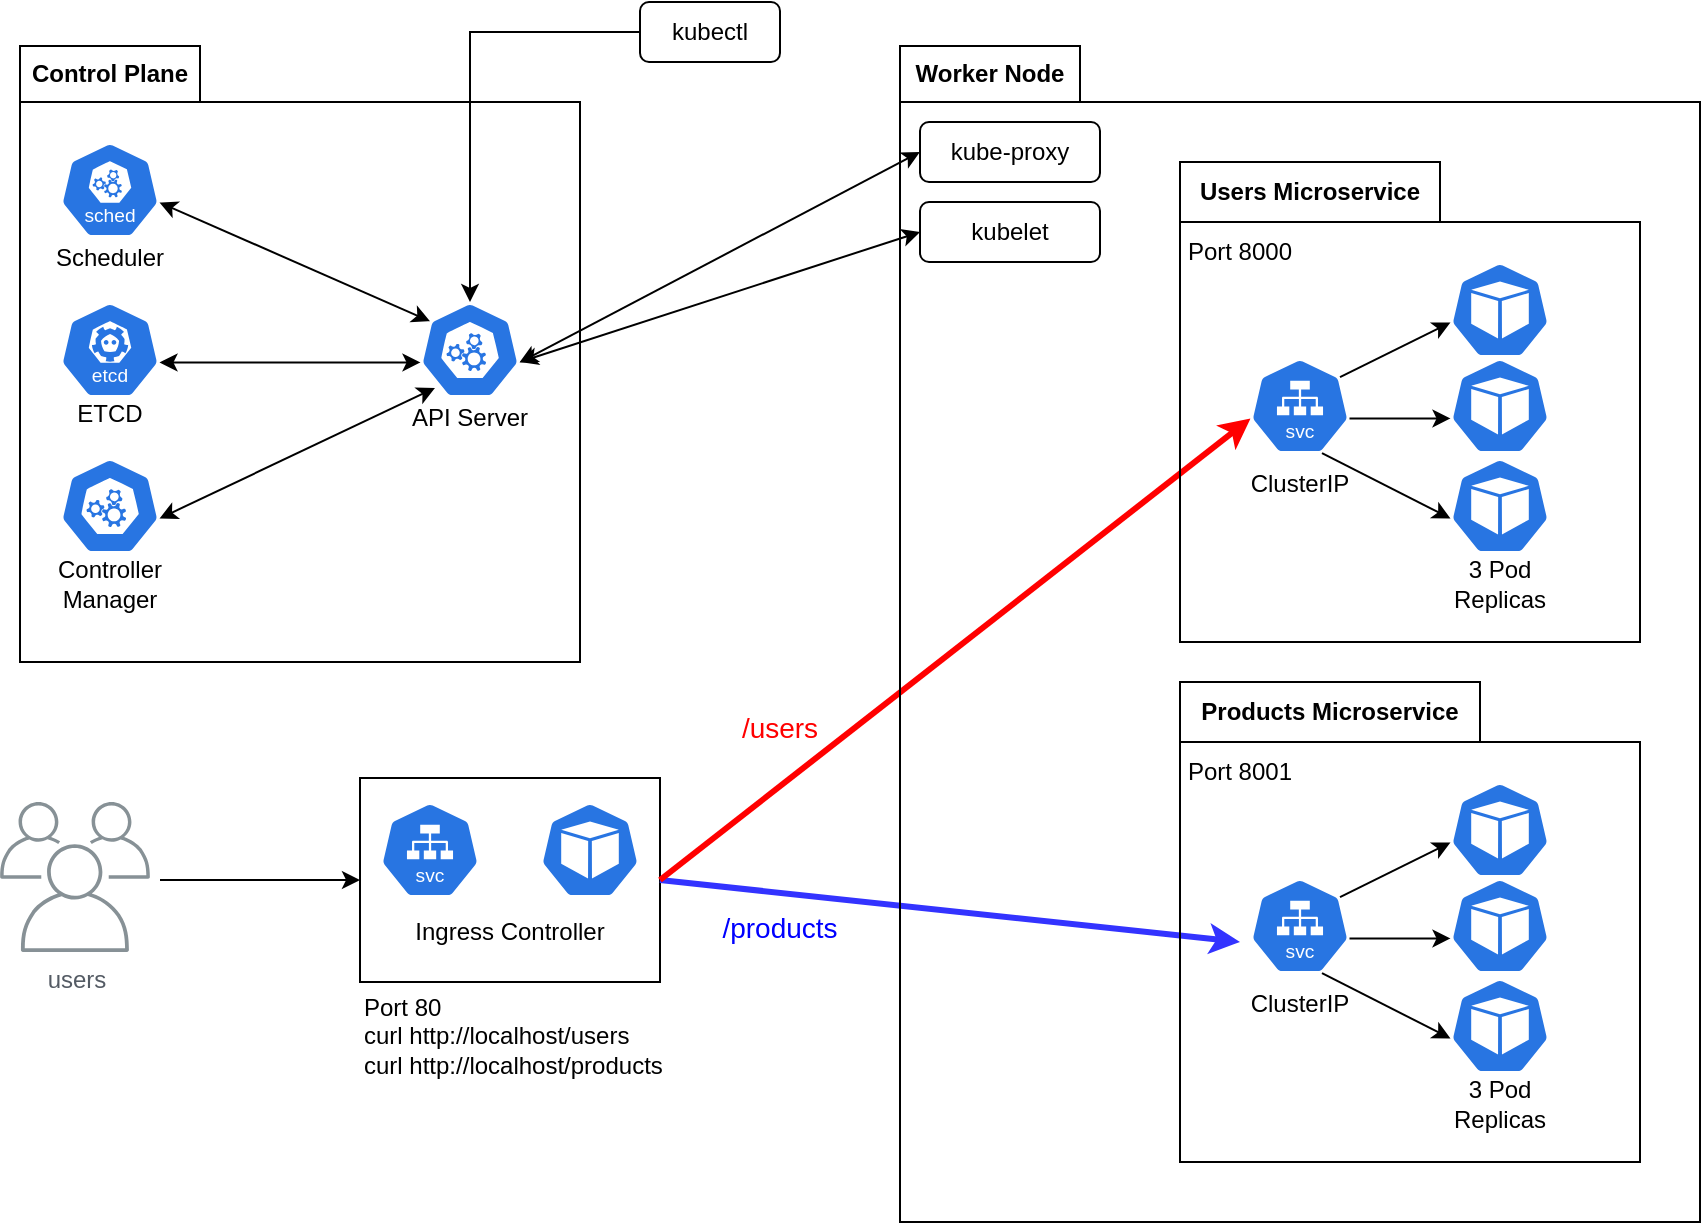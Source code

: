 <mxfile version="28.0.3">
  <diagram name="Page-1" id="k3DbXePWlOceQ9xx1HbZ">
    <mxGraphModel dx="1358" dy="752" grid="0" gridSize="10" guides="1" tooltips="1" connect="1" arrows="1" fold="1" page="0" pageScale="1" pageWidth="827" pageHeight="1169" math="0" shadow="0">
      <root>
        <mxCell id="0" />
        <mxCell id="1" parent="0" />
        <mxCell id="hLDjwyZq5HZMQ2KMxdSn-28" value="kubectl" style="rounded=1;whiteSpace=wrap;html=1;" vertex="1" parent="1">
          <mxGeometry x="360" y="60" width="70" height="30" as="geometry" />
        </mxCell>
        <mxCell id="hLDjwyZq5HZMQ2KMxdSn-29" value="" style="endArrow=classic;html=1;rounded=0;exitX=0;exitY=0.5;exitDx=0;exitDy=0;entryX=0.5;entryY=0;entryDx=0;entryDy=0;entryPerimeter=0;" edge="1" parent="1" source="hLDjwyZq5HZMQ2KMxdSn-28" target="hLDjwyZq5HZMQ2KMxdSn-1">
          <mxGeometry width="50" height="50" relative="1" as="geometry">
            <mxPoint x="390" y="270" as="sourcePoint" />
            <mxPoint x="440" y="220" as="targetPoint" />
            <Array as="points">
              <mxPoint x="275" y="75" />
            </Array>
          </mxGeometry>
        </mxCell>
        <mxCell id="hLDjwyZq5HZMQ2KMxdSn-37" value="" style="group" vertex="1" connectable="0" parent="1">
          <mxGeometry x="230" y="460" width="140" height="90" as="geometry" />
        </mxCell>
        <mxCell id="hLDjwyZq5HZMQ2KMxdSn-34" value="" style="aspect=fixed;sketch=0;html=1;dashed=0;whitespace=wrap;verticalLabelPosition=bottom;verticalAlign=top;fillColor=#2875E2;strokeColor=#ffffff;points=[[0.005,0.63,0],[0.1,0.2,0],[0.9,0.2,0],[0.5,0,0],[0.995,0.63,0],[0.72,0.99,0],[0.5,1,0],[0.28,0.99,0]];shape=mxgraph.kubernetes.icon2;kubernetesLabel=1;prIcon=svc" vertex="1" parent="hLDjwyZq5HZMQ2KMxdSn-37">
          <mxGeometry width="50" height="48" as="geometry" />
        </mxCell>
        <mxCell id="hLDjwyZq5HZMQ2KMxdSn-35" value="" style="aspect=fixed;sketch=0;html=1;dashed=0;whitespace=wrap;verticalLabelPosition=bottom;verticalAlign=top;fillColor=#2875E2;strokeColor=#ffffff;points=[[0.005,0.63,0],[0.1,0.2,0],[0.9,0.2,0],[0.5,0,0],[0.995,0.63,0],[0.72,0.99,0],[0.5,1,0],[0.28,0.99,0]];shape=mxgraph.kubernetes.icon2;prIcon=pod" vertex="1" parent="hLDjwyZq5HZMQ2KMxdSn-37">
          <mxGeometry x="80" width="50" height="48" as="geometry" />
        </mxCell>
        <mxCell id="hLDjwyZq5HZMQ2KMxdSn-36" value="Ingress Controller" style="text;html=1;align=center;verticalAlign=middle;whiteSpace=wrap;rounded=0;" vertex="1" parent="hLDjwyZq5HZMQ2KMxdSn-37">
          <mxGeometry y="50" width="130" height="30" as="geometry" />
        </mxCell>
        <mxCell id="hLDjwyZq5HZMQ2KMxdSn-104" value="" style="rounded=0;whiteSpace=wrap;html=1;fillColor=none;" vertex="1" parent="hLDjwyZq5HZMQ2KMxdSn-37">
          <mxGeometry x="-10" y="-12" width="150" height="102" as="geometry" />
        </mxCell>
        <mxCell id="hLDjwyZq5HZMQ2KMxdSn-111" value="&lt;font style=&quot;font-size: 14px; color: rgb(255, 0, 0);&quot;&gt;/users&lt;/font&gt;" style="text;html=1;align=center;verticalAlign=middle;whiteSpace=wrap;rounded=0;" vertex="1" parent="1">
          <mxGeometry x="400" y="410" width="60" height="25" as="geometry" />
        </mxCell>
        <mxCell id="hLDjwyZq5HZMQ2KMxdSn-112" value="&lt;font style=&quot;font-size: 14px; color: rgb(0, 0, 255);&quot;&gt;/products&lt;/font&gt;" style="text;html=1;align=center;verticalAlign=middle;whiteSpace=wrap;rounded=0;" vertex="1" parent="1">
          <mxGeometry x="400" y="510" width="60" height="25" as="geometry" />
        </mxCell>
        <mxCell id="hLDjwyZq5HZMQ2KMxdSn-110" value="" style="endArrow=classic;html=1;rounded=0;exitX=1;exitY=0.5;exitDx=0;exitDy=0;strokeColor=#3333FF;strokeWidth=3;" edge="1" parent="1" source="hLDjwyZq5HZMQ2KMxdSn-104">
          <mxGeometry width="50" height="50" relative="1" as="geometry">
            <mxPoint x="605" y="610" as="sourcePoint" />
            <mxPoint x="660" y="530" as="targetPoint" />
          </mxGeometry>
        </mxCell>
        <mxCell id="hLDjwyZq5HZMQ2KMxdSn-109" value="" style="endArrow=classic;html=1;rounded=0;exitX=1;exitY=0.5;exitDx=0;exitDy=0;fillColor=#f8cecc;strokeColor=#FF0000;strokeWidth=3;entryX=0.005;entryY=0.63;entryDx=0;entryDy=0;entryPerimeter=0;" edge="1" parent="1" source="hLDjwyZq5HZMQ2KMxdSn-104" target="hLDjwyZq5HZMQ2KMxdSn-38">
          <mxGeometry width="50" height="50" relative="1" as="geometry">
            <mxPoint x="590" y="490" as="sourcePoint" />
            <mxPoint x="640" y="440" as="targetPoint" />
          </mxGeometry>
        </mxCell>
        <mxCell id="hLDjwyZq5HZMQ2KMxdSn-116" value="" style="endArrow=classic;startArrow=classic;html=1;rounded=0;entryX=0.995;entryY=0.63;entryDx=0;entryDy=0;entryPerimeter=0;exitX=0;exitY=0.5;exitDx=0;exitDy=0;" edge="1" parent="1" source="hLDjwyZq5HZMQ2KMxdSn-106" target="hLDjwyZq5HZMQ2KMxdSn-1">
          <mxGeometry width="50" height="50" relative="1" as="geometry">
            <mxPoint x="430" y="460" as="sourcePoint" />
            <mxPoint x="480" y="410" as="targetPoint" />
          </mxGeometry>
        </mxCell>
        <mxCell id="hLDjwyZq5HZMQ2KMxdSn-117" value="" style="endArrow=classic;startArrow=classic;html=1;rounded=0;exitX=0;exitY=0.5;exitDx=0;exitDy=0;" edge="1" parent="1" source="hLDjwyZq5HZMQ2KMxdSn-107">
          <mxGeometry width="50" height="50" relative="1" as="geometry">
            <mxPoint x="430" y="460" as="sourcePoint" />
            <mxPoint x="300" y="240" as="targetPoint" />
          </mxGeometry>
        </mxCell>
        <mxCell id="hLDjwyZq5HZMQ2KMxdSn-118" value="users" style="sketch=0;outlineConnect=0;gradientColor=none;fontColor=#545B64;strokeColor=none;fillColor=#879196;dashed=0;verticalLabelPosition=bottom;verticalAlign=top;align=center;html=1;fontSize=12;fontStyle=0;aspect=fixed;shape=mxgraph.aws4.illustration_users;pointerEvents=1" vertex="1" parent="1">
          <mxGeometry x="40" y="460" width="75" height="75" as="geometry" />
        </mxCell>
        <mxCell id="hLDjwyZq5HZMQ2KMxdSn-119" value="" style="endArrow=classic;html=1;rounded=0;entryX=0;entryY=0.5;entryDx=0;entryDy=0;" edge="1" parent="1" target="hLDjwyZq5HZMQ2KMxdSn-104">
          <mxGeometry width="50" height="50" relative="1" as="geometry">
            <mxPoint x="120" y="499" as="sourcePoint" />
            <mxPoint x="480" y="440" as="targetPoint" />
          </mxGeometry>
        </mxCell>
        <mxCell id="hLDjwyZq5HZMQ2KMxdSn-122" value="" style="group" vertex="1" connectable="0" parent="1">
          <mxGeometry x="50" y="82" width="280" height="308" as="geometry" />
        </mxCell>
        <mxCell id="hLDjwyZq5HZMQ2KMxdSn-4" value="" style="group" vertex="1" connectable="0" parent="hLDjwyZq5HZMQ2KMxdSn-122">
          <mxGeometry x="190" y="128" width="70" height="78" as="geometry" />
        </mxCell>
        <mxCell id="hLDjwyZq5HZMQ2KMxdSn-1" value="" style="aspect=fixed;sketch=0;html=1;dashed=0;whitespace=wrap;verticalLabelPosition=bottom;verticalAlign=top;fillColor=#2875E2;strokeColor=#ffffff;points=[[0.005,0.63,0],[0.1,0.2,0],[0.9,0.2,0],[0.5,0,0],[0.995,0.63,0],[0.72,0.99,0],[0.5,1,0],[0.28,0.99,0]];shape=mxgraph.kubernetes.icon2;prIcon=api" vertex="1" parent="hLDjwyZq5HZMQ2KMxdSn-4">
          <mxGeometry x="10" width="50" height="48" as="geometry" />
        </mxCell>
        <mxCell id="hLDjwyZq5HZMQ2KMxdSn-3" value="API Server" style="text;html=1;align=center;verticalAlign=middle;whiteSpace=wrap;rounded=0;" vertex="1" parent="hLDjwyZq5HZMQ2KMxdSn-4">
          <mxGeometry y="43" width="70" height="30" as="geometry" />
        </mxCell>
        <mxCell id="hLDjwyZq5HZMQ2KMxdSn-11" value="" style="group" vertex="1" connectable="0" parent="hLDjwyZq5HZMQ2KMxdSn-122">
          <mxGeometry x="10" y="206" width="70" height="78" as="geometry" />
        </mxCell>
        <mxCell id="hLDjwyZq5HZMQ2KMxdSn-9" value="" style="aspect=fixed;sketch=0;html=1;dashed=0;whitespace=wrap;verticalLabelPosition=bottom;verticalAlign=top;fillColor=#2875E2;strokeColor=#ffffff;points=[[0.005,0.63,0],[0.1,0.2,0],[0.9,0.2,0],[0.5,0,0],[0.995,0.63,0],[0.72,0.99,0],[0.5,1,0],[0.28,0.99,0]];shape=mxgraph.kubernetes.icon2;prIcon=c_m" vertex="1" parent="hLDjwyZq5HZMQ2KMxdSn-11">
          <mxGeometry x="10" width="50" height="48" as="geometry" />
        </mxCell>
        <mxCell id="hLDjwyZq5HZMQ2KMxdSn-10" value="Controller Manager" style="text;html=1;align=center;verticalAlign=middle;whiteSpace=wrap;rounded=0;" vertex="1" parent="hLDjwyZq5HZMQ2KMxdSn-11">
          <mxGeometry y="48" width="70" height="30" as="geometry" />
        </mxCell>
        <mxCell id="hLDjwyZq5HZMQ2KMxdSn-13" value="" style="group" vertex="1" connectable="0" parent="hLDjwyZq5HZMQ2KMxdSn-122">
          <mxGeometry x="10" y="48" width="70" height="78" as="geometry" />
        </mxCell>
        <mxCell id="hLDjwyZq5HZMQ2KMxdSn-7" value="" style="aspect=fixed;sketch=0;html=1;dashed=0;whitespace=wrap;verticalLabelPosition=bottom;verticalAlign=top;fillColor=#2875E2;strokeColor=#ffffff;points=[[0.005,0.63,0],[0.1,0.2,0],[0.9,0.2,0],[0.5,0,0],[0.995,0.63,0],[0.72,0.99,0],[0.5,1,0],[0.28,0.99,0]];shape=mxgraph.kubernetes.icon2;kubernetesLabel=1;prIcon=sched" vertex="1" parent="hLDjwyZq5HZMQ2KMxdSn-13">
          <mxGeometry x="10" width="50" height="48" as="geometry" />
        </mxCell>
        <mxCell id="hLDjwyZq5HZMQ2KMxdSn-8" value="Scheduler" style="text;html=1;align=center;verticalAlign=middle;whiteSpace=wrap;rounded=0;" vertex="1" parent="hLDjwyZq5HZMQ2KMxdSn-13">
          <mxGeometry y="43" width="70" height="30" as="geometry" />
        </mxCell>
        <mxCell id="hLDjwyZq5HZMQ2KMxdSn-14" value="" style="endArrow=classic;startArrow=classic;html=1;rounded=0;entryX=0.995;entryY=0.63;entryDx=0;entryDy=0;entryPerimeter=0;exitX=0.1;exitY=0.2;exitDx=0;exitDy=0;exitPerimeter=0;" edge="1" parent="hLDjwyZq5HZMQ2KMxdSn-122" source="hLDjwyZq5HZMQ2KMxdSn-1" target="hLDjwyZq5HZMQ2KMxdSn-7">
          <mxGeometry width="50" height="50" relative="1" as="geometry">
            <mxPoint x="340" y="188" as="sourcePoint" />
            <mxPoint x="390" y="138" as="targetPoint" />
          </mxGeometry>
        </mxCell>
        <mxCell id="hLDjwyZq5HZMQ2KMxdSn-22" value="" style="group" vertex="1" connectable="0" parent="hLDjwyZq5HZMQ2KMxdSn-122">
          <mxGeometry x="15" y="128" width="60" height="71" as="geometry" />
        </mxCell>
        <mxCell id="hLDjwyZq5HZMQ2KMxdSn-27" value="" style="group" vertex="1" connectable="0" parent="hLDjwyZq5HZMQ2KMxdSn-22">
          <mxGeometry width="60" height="71" as="geometry" />
        </mxCell>
        <mxCell id="hLDjwyZq5HZMQ2KMxdSn-21" value="ETCD" style="text;html=1;align=center;verticalAlign=middle;whiteSpace=wrap;rounded=0;" vertex="1" parent="hLDjwyZq5HZMQ2KMxdSn-27">
          <mxGeometry y="41" width="60" height="30" as="geometry" />
        </mxCell>
        <mxCell id="hLDjwyZq5HZMQ2KMxdSn-26" value="" style="aspect=fixed;sketch=0;html=1;dashed=0;whitespace=wrap;verticalLabelPosition=bottom;verticalAlign=top;fillColor=#2875E2;strokeColor=#ffffff;points=[[0.005,0.63,0],[0.1,0.2,0],[0.9,0.2,0],[0.5,0,0],[0.995,0.63,0],[0.72,0.99,0],[0.5,1,0],[0.28,0.99,0]];shape=mxgraph.kubernetes.icon2;kubernetesLabel=1;prIcon=etcd" vertex="1" parent="hLDjwyZq5HZMQ2KMxdSn-27">
          <mxGeometry x="5" width="50" height="48" as="geometry" />
        </mxCell>
        <mxCell id="hLDjwyZq5HZMQ2KMxdSn-24" value="" style="endArrow=classic;startArrow=classic;html=1;rounded=0;exitX=0.995;exitY=0.63;exitDx=0;exitDy=0;exitPerimeter=0;entryX=0.005;entryY=0.63;entryDx=0;entryDy=0;entryPerimeter=0;" edge="1" parent="hLDjwyZq5HZMQ2KMxdSn-122" target="hLDjwyZq5HZMQ2KMxdSn-1">
          <mxGeometry width="50" height="50" relative="1" as="geometry">
            <mxPoint x="69.75" y="158.24" as="sourcePoint" />
            <mxPoint x="390" y="138" as="targetPoint" />
          </mxGeometry>
        </mxCell>
        <mxCell id="hLDjwyZq5HZMQ2KMxdSn-25" value="" style="endArrow=classic;startArrow=classic;html=1;rounded=0;exitX=0.995;exitY=0.63;exitDx=0;exitDy=0;exitPerimeter=0;entryX=0.25;entryY=0;entryDx=0;entryDy=0;" edge="1" parent="hLDjwyZq5HZMQ2KMxdSn-122" source="hLDjwyZq5HZMQ2KMxdSn-9" target="hLDjwyZq5HZMQ2KMxdSn-3">
          <mxGeometry width="50" height="50" relative="1" as="geometry">
            <mxPoint x="340" y="188" as="sourcePoint" />
            <mxPoint x="390" y="138" as="targetPoint" />
          </mxGeometry>
        </mxCell>
        <mxCell id="hLDjwyZq5HZMQ2KMxdSn-120" value="" style="whiteSpace=wrap;html=1;aspect=fixed;fillColor=none;" vertex="1" parent="hLDjwyZq5HZMQ2KMxdSn-122">
          <mxGeometry y="28" width="280" height="280" as="geometry" />
        </mxCell>
        <mxCell id="hLDjwyZq5HZMQ2KMxdSn-121" value="&lt;b&gt;Control Plane&lt;/b&gt;" style="text;html=1;align=center;verticalAlign=middle;whiteSpace=wrap;rounded=0;strokeColor=default;" vertex="1" parent="hLDjwyZq5HZMQ2KMxdSn-122">
          <mxGeometry width="90" height="28" as="geometry" />
        </mxCell>
        <mxCell id="hLDjwyZq5HZMQ2KMxdSn-123" value="" style="group" vertex="1" connectable="0" parent="1">
          <mxGeometry x="490" y="82" width="400" height="588" as="geometry" />
        </mxCell>
        <mxCell id="hLDjwyZq5HZMQ2KMxdSn-114" value="&lt;b&gt;Worker Node&lt;/b&gt;" style="text;html=1;align=center;verticalAlign=middle;whiteSpace=wrap;rounded=0;strokeColor=default;" vertex="1" parent="hLDjwyZq5HZMQ2KMxdSn-123">
          <mxGeometry width="90" height="28" as="geometry" />
        </mxCell>
        <mxCell id="hLDjwyZq5HZMQ2KMxdSn-92" value="" style="rounded=0;whiteSpace=wrap;html=1;fillColor=none;" vertex="1" parent="hLDjwyZq5HZMQ2KMxdSn-123">
          <mxGeometry x="140" y="348" width="230" height="210" as="geometry" />
        </mxCell>
        <mxCell id="hLDjwyZq5HZMQ2KMxdSn-94" value="" style="aspect=fixed;sketch=0;html=1;dashed=0;whitespace=wrap;verticalLabelPosition=bottom;verticalAlign=top;fillColor=#2875E2;strokeColor=#ffffff;points=[[0.005,0.63,0],[0.1,0.2,0],[0.9,0.2,0],[0.5,0,0],[0.995,0.63,0],[0.72,0.99,0],[0.5,1,0],[0.28,0.99,0]];shape=mxgraph.kubernetes.icon2;kubernetesLabel=1;prIcon=svc" vertex="1" parent="hLDjwyZq5HZMQ2KMxdSn-123">
          <mxGeometry x="175" y="416" width="50" height="48" as="geometry" />
        </mxCell>
        <mxCell id="hLDjwyZq5HZMQ2KMxdSn-95" value="" style="aspect=fixed;sketch=0;html=1;dashed=0;whitespace=wrap;verticalLabelPosition=bottom;verticalAlign=top;fillColor=#2875E2;strokeColor=#ffffff;points=[[0.005,0.63,0],[0.1,0.2,0],[0.9,0.2,0],[0.5,0,0],[0.995,0.63,0],[0.72,0.99,0],[0.5,1,0],[0.28,0.99,0]];shape=mxgraph.kubernetes.icon2;prIcon=pod" vertex="1" parent="hLDjwyZq5HZMQ2KMxdSn-123">
          <mxGeometry x="275" y="466" width="50" height="48" as="geometry" />
        </mxCell>
        <mxCell id="hLDjwyZq5HZMQ2KMxdSn-96" value="" style="aspect=fixed;sketch=0;html=1;dashed=0;whitespace=wrap;verticalLabelPosition=bottom;verticalAlign=top;fillColor=#2875E2;strokeColor=#ffffff;points=[[0.005,0.63,0],[0.1,0.2,0],[0.9,0.2,0],[0.5,0,0],[0.995,0.63,0],[0.72,0.99,0],[0.5,1,0],[0.28,0.99,0]];shape=mxgraph.kubernetes.icon2;prIcon=pod" vertex="1" parent="hLDjwyZq5HZMQ2KMxdSn-123">
          <mxGeometry x="275" y="416" width="50" height="48" as="geometry" />
        </mxCell>
        <mxCell id="hLDjwyZq5HZMQ2KMxdSn-97" value="" style="aspect=fixed;sketch=0;html=1;dashed=0;whitespace=wrap;verticalLabelPosition=bottom;verticalAlign=top;fillColor=#2875E2;strokeColor=#ffffff;points=[[0.005,0.63,0],[0.1,0.2,0],[0.9,0.2,0],[0.5,0,0],[0.995,0.63,0],[0.72,0.99,0],[0.5,1,0],[0.28,0.99,0]];shape=mxgraph.kubernetes.icon2;prIcon=pod" vertex="1" parent="hLDjwyZq5HZMQ2KMxdSn-123">
          <mxGeometry x="275" y="368" width="50" height="48" as="geometry" />
        </mxCell>
        <mxCell id="hLDjwyZq5HZMQ2KMxdSn-98" value="" style="endArrow=classic;html=1;rounded=0;exitX=0.9;exitY=0.2;exitDx=0;exitDy=0;exitPerimeter=0;entryX=0.005;entryY=0.63;entryDx=0;entryDy=0;entryPerimeter=0;" edge="1" parent="hLDjwyZq5HZMQ2KMxdSn-123" source="hLDjwyZq5HZMQ2KMxdSn-94" target="hLDjwyZq5HZMQ2KMxdSn-97">
          <mxGeometry width="50" height="50" relative="1" as="geometry">
            <mxPoint x="105" y="568" as="sourcePoint" />
            <mxPoint x="155" y="518" as="targetPoint" />
          </mxGeometry>
        </mxCell>
        <mxCell id="hLDjwyZq5HZMQ2KMxdSn-99" value="" style="endArrow=classic;html=1;rounded=0;exitX=0.995;exitY=0.63;exitDx=0;exitDy=0;exitPerimeter=0;entryX=0.005;entryY=0.63;entryDx=0;entryDy=0;entryPerimeter=0;" edge="1" parent="hLDjwyZq5HZMQ2KMxdSn-123" source="hLDjwyZq5HZMQ2KMxdSn-94" target="hLDjwyZq5HZMQ2KMxdSn-96">
          <mxGeometry width="50" height="50" relative="1" as="geometry">
            <mxPoint x="105" y="568" as="sourcePoint" />
            <mxPoint x="155" y="518" as="targetPoint" />
          </mxGeometry>
        </mxCell>
        <mxCell id="hLDjwyZq5HZMQ2KMxdSn-100" value="" style="endArrow=classic;html=1;rounded=0;exitX=0.72;exitY=0.99;exitDx=0;exitDy=0;exitPerimeter=0;entryX=0.005;entryY=0.63;entryDx=0;entryDy=0;entryPerimeter=0;" edge="1" parent="hLDjwyZq5HZMQ2KMxdSn-123" source="hLDjwyZq5HZMQ2KMxdSn-94" target="hLDjwyZq5HZMQ2KMxdSn-95">
          <mxGeometry width="50" height="50" relative="1" as="geometry">
            <mxPoint x="105" y="568" as="sourcePoint" />
            <mxPoint x="155" y="518" as="targetPoint" />
          </mxGeometry>
        </mxCell>
        <mxCell id="hLDjwyZq5HZMQ2KMxdSn-101" value="3 Pod Replicas" style="text;html=1;align=center;verticalAlign=middle;whiteSpace=wrap;rounded=0;" vertex="1" parent="hLDjwyZq5HZMQ2KMxdSn-123">
          <mxGeometry x="270" y="514" width="60" height="30" as="geometry" />
        </mxCell>
        <mxCell id="hLDjwyZq5HZMQ2KMxdSn-102" value="ClusterIP" style="text;html=1;align=center;verticalAlign=middle;whiteSpace=wrap;rounded=0;" vertex="1" parent="hLDjwyZq5HZMQ2KMxdSn-123">
          <mxGeometry x="170" y="464" width="60" height="30" as="geometry" />
        </mxCell>
        <mxCell id="hLDjwyZq5HZMQ2KMxdSn-103" value="&lt;b&gt;Products Microservice&lt;/b&gt;" style="text;html=1;align=center;verticalAlign=middle;whiteSpace=wrap;rounded=0;strokeColor=default;" vertex="1" parent="hLDjwyZq5HZMQ2KMxdSn-123">
          <mxGeometry x="140" y="318" width="150" height="30" as="geometry" />
        </mxCell>
        <mxCell id="hLDjwyZq5HZMQ2KMxdSn-75" value="&lt;b&gt;Users Microservice&lt;/b&gt;" style="text;html=1;align=center;verticalAlign=middle;whiteSpace=wrap;rounded=0;strokeColor=default;container=0;" vertex="1" parent="hLDjwyZq5HZMQ2KMxdSn-123">
          <mxGeometry x="140" y="58" width="130" height="30" as="geometry" />
        </mxCell>
        <mxCell id="hLDjwyZq5HZMQ2KMxdSn-105" value="" style="rounded=0;whiteSpace=wrap;html=1;fillColor=none;container=0;" vertex="1" parent="hLDjwyZq5HZMQ2KMxdSn-123">
          <mxGeometry y="28" width="400" height="560" as="geometry" />
        </mxCell>
        <mxCell id="hLDjwyZq5HZMQ2KMxdSn-106" value="kube-proxy" style="rounded=1;whiteSpace=wrap;html=1;container=0;" vertex="1" parent="hLDjwyZq5HZMQ2KMxdSn-123">
          <mxGeometry x="10" y="38" width="90" height="30" as="geometry" />
        </mxCell>
        <mxCell id="hLDjwyZq5HZMQ2KMxdSn-107" value="kubelet" style="rounded=1;whiteSpace=wrap;html=1;container=0;" vertex="1" parent="hLDjwyZq5HZMQ2KMxdSn-123">
          <mxGeometry x="10" y="78" width="90" height="30" as="geometry" />
        </mxCell>
        <mxCell id="hLDjwyZq5HZMQ2KMxdSn-60" value="" style="rounded=0;whiteSpace=wrap;html=1;fillColor=none;" vertex="1" parent="hLDjwyZq5HZMQ2KMxdSn-123">
          <mxGeometry x="140" y="88" width="230" height="210" as="geometry" />
        </mxCell>
        <mxCell id="hLDjwyZq5HZMQ2KMxdSn-48" value="" style="group" vertex="1" connectable="0" parent="hLDjwyZq5HZMQ2KMxdSn-123">
          <mxGeometry x="170" y="108" width="230" height="430" as="geometry" />
        </mxCell>
        <mxCell id="hLDjwyZq5HZMQ2KMxdSn-38" value="" style="aspect=fixed;sketch=0;html=1;dashed=0;whitespace=wrap;verticalLabelPosition=bottom;verticalAlign=top;fillColor=#2875E2;strokeColor=#ffffff;points=[[0.005,0.63,0],[0.1,0.2,0],[0.9,0.2,0],[0.5,0,0],[0.995,0.63,0],[0.72,0.99,0],[0.5,1,0],[0.28,0.99,0]];shape=mxgraph.kubernetes.icon2;kubernetesLabel=1;prIcon=svc" vertex="1" parent="hLDjwyZq5HZMQ2KMxdSn-48">
          <mxGeometry x="5" y="48" width="50" height="48" as="geometry" />
        </mxCell>
        <mxCell id="hLDjwyZq5HZMQ2KMxdSn-39" value="" style="aspect=fixed;sketch=0;html=1;dashed=0;whitespace=wrap;verticalLabelPosition=bottom;verticalAlign=top;fillColor=#2875E2;strokeColor=#ffffff;points=[[0.005,0.63,0],[0.1,0.2,0],[0.9,0.2,0],[0.5,0,0],[0.995,0.63,0],[0.72,0.99,0],[0.5,1,0],[0.28,0.99,0]];shape=mxgraph.kubernetes.icon2;prIcon=pod" vertex="1" parent="hLDjwyZq5HZMQ2KMxdSn-48">
          <mxGeometry x="105" y="98" width="50" height="48" as="geometry" />
        </mxCell>
        <mxCell id="hLDjwyZq5HZMQ2KMxdSn-40" value="" style="aspect=fixed;sketch=0;html=1;dashed=0;whitespace=wrap;verticalLabelPosition=bottom;verticalAlign=top;fillColor=#2875E2;strokeColor=#ffffff;points=[[0.005,0.63,0],[0.1,0.2,0],[0.9,0.2,0],[0.5,0,0],[0.995,0.63,0],[0.72,0.99,0],[0.5,1,0],[0.28,0.99,0]];shape=mxgraph.kubernetes.icon2;prIcon=pod" vertex="1" parent="hLDjwyZq5HZMQ2KMxdSn-48">
          <mxGeometry x="105" y="48" width="50" height="48" as="geometry" />
        </mxCell>
        <mxCell id="hLDjwyZq5HZMQ2KMxdSn-41" value="" style="aspect=fixed;sketch=0;html=1;dashed=0;whitespace=wrap;verticalLabelPosition=bottom;verticalAlign=top;fillColor=#2875E2;strokeColor=#ffffff;points=[[0.005,0.63,0],[0.1,0.2,0],[0.9,0.2,0],[0.5,0,0],[0.995,0.63,0],[0.72,0.99,0],[0.5,1,0],[0.28,0.99,0]];shape=mxgraph.kubernetes.icon2;prIcon=pod" vertex="1" parent="hLDjwyZq5HZMQ2KMxdSn-48">
          <mxGeometry x="105" width="50" height="48" as="geometry" />
        </mxCell>
        <mxCell id="hLDjwyZq5HZMQ2KMxdSn-42" value="" style="endArrow=classic;html=1;rounded=0;exitX=0.9;exitY=0.2;exitDx=0;exitDy=0;exitPerimeter=0;entryX=0.005;entryY=0.63;entryDx=0;entryDy=0;entryPerimeter=0;" edge="1" parent="hLDjwyZq5HZMQ2KMxdSn-48" source="hLDjwyZq5HZMQ2KMxdSn-38" target="hLDjwyZq5HZMQ2KMxdSn-41">
          <mxGeometry width="50" height="50" relative="1" as="geometry">
            <mxPoint x="-65" y="200" as="sourcePoint" />
            <mxPoint x="-15" y="150" as="targetPoint" />
          </mxGeometry>
        </mxCell>
        <mxCell id="hLDjwyZq5HZMQ2KMxdSn-43" value="" style="endArrow=classic;html=1;rounded=0;exitX=0.995;exitY=0.63;exitDx=0;exitDy=0;exitPerimeter=0;entryX=0.005;entryY=0.63;entryDx=0;entryDy=0;entryPerimeter=0;" edge="1" parent="hLDjwyZq5HZMQ2KMxdSn-48" source="hLDjwyZq5HZMQ2KMxdSn-38" target="hLDjwyZq5HZMQ2KMxdSn-40">
          <mxGeometry width="50" height="50" relative="1" as="geometry">
            <mxPoint x="-65" y="200" as="sourcePoint" />
            <mxPoint x="-15" y="150" as="targetPoint" />
          </mxGeometry>
        </mxCell>
        <mxCell id="hLDjwyZq5HZMQ2KMxdSn-44" value="" style="endArrow=classic;html=1;rounded=0;exitX=0.72;exitY=0.99;exitDx=0;exitDy=0;exitPerimeter=0;entryX=0.005;entryY=0.63;entryDx=0;entryDy=0;entryPerimeter=0;" edge="1" parent="hLDjwyZq5HZMQ2KMxdSn-48" source="hLDjwyZq5HZMQ2KMxdSn-38" target="hLDjwyZq5HZMQ2KMxdSn-39">
          <mxGeometry width="50" height="50" relative="1" as="geometry">
            <mxPoint x="-65" y="200" as="sourcePoint" />
            <mxPoint x="-15" y="150" as="targetPoint" />
          </mxGeometry>
        </mxCell>
        <mxCell id="hLDjwyZq5HZMQ2KMxdSn-45" value="3 Pod Replicas" style="text;html=1;align=center;verticalAlign=middle;whiteSpace=wrap;rounded=0;" vertex="1" parent="hLDjwyZq5HZMQ2KMxdSn-48">
          <mxGeometry x="100" y="146" width="60" height="30" as="geometry" />
        </mxCell>
        <mxCell id="hLDjwyZq5HZMQ2KMxdSn-46" value="ClusterIP" style="text;html=1;align=center;verticalAlign=middle;whiteSpace=wrap;rounded=0;" vertex="1" parent="hLDjwyZq5HZMQ2KMxdSn-48">
          <mxGeometry y="96" width="60" height="30" as="geometry" />
        </mxCell>
        <mxCell id="hLDjwyZq5HZMQ2KMxdSn-126" value="Port 8000" style="text;html=1;align=center;verticalAlign=middle;whiteSpace=wrap;rounded=0;" vertex="1" parent="hLDjwyZq5HZMQ2KMxdSn-48">
          <mxGeometry x="-30" y="-20" width="60" height="30" as="geometry" />
        </mxCell>
        <mxCell id="hLDjwyZq5HZMQ2KMxdSn-127" value="Port 8001" style="text;html=1;align=center;verticalAlign=middle;whiteSpace=wrap;rounded=0;" vertex="1" parent="hLDjwyZq5HZMQ2KMxdSn-123">
          <mxGeometry x="140" y="348" width="60" height="30" as="geometry" />
        </mxCell>
        <mxCell id="hLDjwyZq5HZMQ2KMxdSn-125" value="Port 80&lt;div&gt;curl http://localhost/users&lt;/div&gt;&lt;div&gt;curl http://localhost/products&lt;/div&gt;" style="text;html=1;align=left;verticalAlign=middle;whiteSpace=wrap;rounded=0;" vertex="1" parent="1">
          <mxGeometry x="220" y="562" width="180" height="30" as="geometry" />
        </mxCell>
      </root>
    </mxGraphModel>
  </diagram>
</mxfile>
